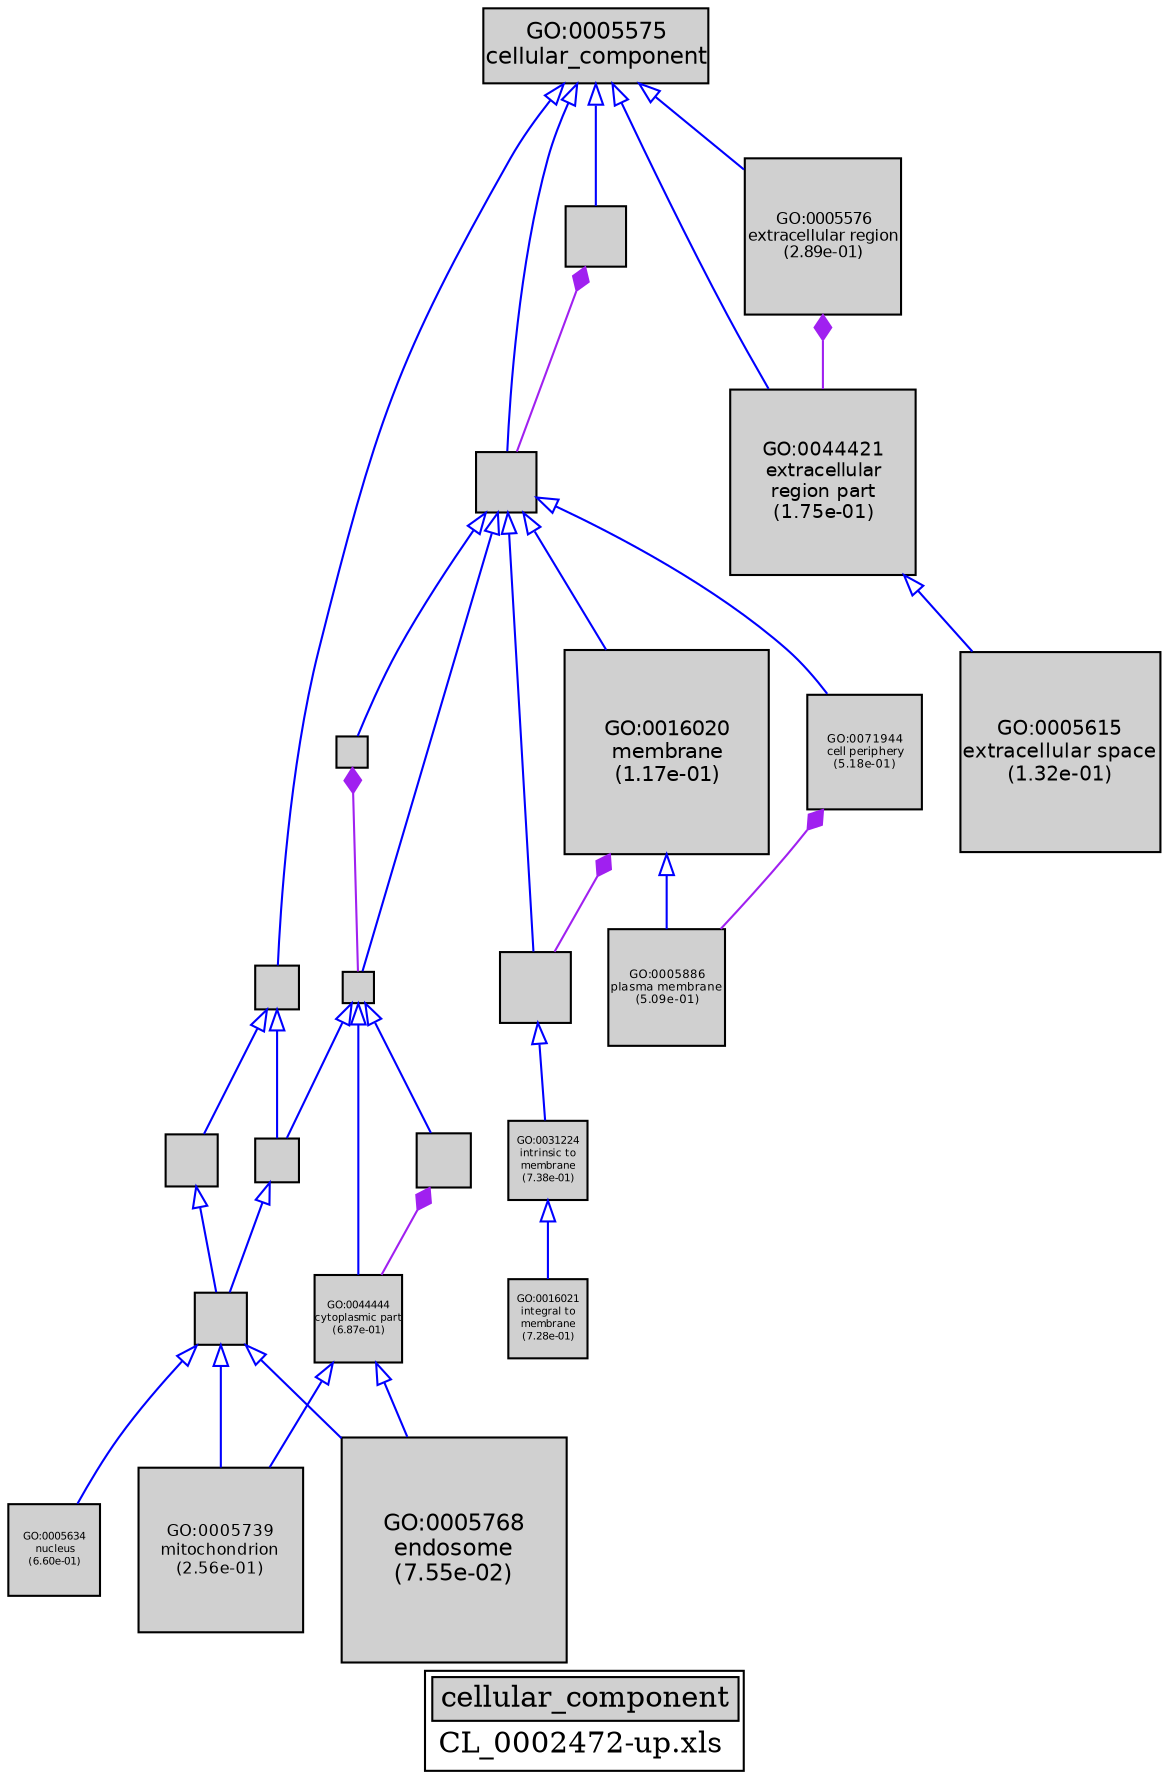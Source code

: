 digraph "cellular_component" {
graph [ bgcolor = "#FFFFFF", label = <<TABLE COLOR="black" BGCOLOR="white"><TR><TD COLSPAN="2" BGCOLOR="#D0D0D0"><FONT COLOR="black">cellular_component</FONT></TD></TR><TR><TD BORDER="0">CL_0002472-up.xls</TD></TR></TABLE>> ];
node [ fontname = "Helvetica" ];

subgraph "nodes" {

node [ style = "filled", fixedsize = "true", width = 1, shape = "box", fontsize = 9, fillcolor = "#D0D0D0", fontcolor = "black", color = "black" ];

"GO:0005739" [ URL = "#GO:0005739", label = <<TABLE BORDER="0"><TR><TD>GO:0005739<BR/>mitochondrion<BR/>(2.56e-01)</TD></TR></TABLE>>, width = 1.09190051944, shape = "box", fontsize = 7.86168373993, height = 1.09190051944 ];
"GO:0044421" [ URL = "#GO:0044421", label = <<TABLE BORDER="0"><TR><TD>GO:0044421<BR/>extracellular<BR/>region part<BR/>(1.75e-01)</TD></TR></TABLE>>, width = 1.23421897058, shape = "box", fontsize = 8.88637658815, height = 1.23421897058 ];
"GO:0005634" [ URL = "#GO:0005634", label = <<TABLE BORDER="0"><TR><TD>GO:0005634<BR/>nucleus<BR/>(6.60e-01)</TD></TR></TABLE>>, width = 0.608382645917, shape = "box", fontsize = 5.0, height = 0.608382645917 ];
"GO:0043227" [ URL = "#GO:0043227", label = "", width = 0.351735134708, shape = "box", height = 0.351735134708 ];
"GO:0005575" [ URL = "#GO:0005575", label = <<TABLE BORDER="0"><TR><TD>GO:0005575<BR/>cellular_component</TD></TR></TABLE>>, width = 1.5, shape = "box", fontsize = 10.8 ];
"GO:0016020" [ URL = "#GO:0016020", label = <<TABLE BORDER="0"><TR><TD>GO:0016020<BR/>membrane<BR/>(1.17e-01)</TD></TR></TABLE>>, width = 1.36640364444, shape = "box", fontsize = 9.83810623994, height = 1.36640364444 ];
"GO:0005768" [ URL = "#GO:0005768", label = <<TABLE BORDER="0"><TR><TD>GO:0005768<BR/>endosome<BR/>(7.55e-02)</TD></TR></TABLE>>, width = 1.5, shape = "box", fontsize = 10.8, height = 1.5 ];
"GO:0043231" [ URL = "#GO:0043231", label = "", width = 0.352776294366, shape = "box", height = 0.352776294366 ];
"GO:0043229" [ URL = "#GO:0043229", label = "", width = 0.28808581878, shape = "box", height = 0.28808581878 ];
"GO:0005737" [ URL = "#GO:0005737", label = "", width = 0.36495933058, shape = "box", height = 0.36495933058 ];
"GO:0005886" [ URL = "#GO:0005886", label = <<TABLE BORDER="0"><TR><TD>GO:0005886<BR/>plasma membrane<BR/>(5.09e-01)</TD></TR></TABLE>>, width = 0.771920053459, shape = "box", fontsize = 5.5578243849, height = 0.771920053459 ];
"GO:0071944" [ URL = "#GO:0071944", label = <<TABLE BORDER="0"><TR><TD>GO:0071944<BR/>cell periphery<BR/>(5.18e-01)</TD></TR></TABLE>>, width = 0.761342822862, shape = "box", fontsize = 5.48166832461, height = 0.761342822862 ];
"GO:0044444" [ URL = "#GO:0044444", label = <<TABLE BORDER="0"><TR><TD>GO:0044444<BR/>cytoplasmic part<BR/>(6.87e-01)</TD></TR></TABLE>>, width = 0.579342803736, shape = "box", fontsize = 5.0, height = 0.579342803736 ];
"GO:0005615" [ URL = "#GO:0005615", label = <<TABLE BORDER="0"><TR><TD>GO:0005615<BR/>extracellular space<BR/>(1.32e-01)</TD></TR></TABLE>>, width = 1.32827867738, shape = "box", fontsize = 9.5636064771, height = 1.32827867738 ];
"GO:0005622" [ URL = "#GO:0005622", label = "", width = 0.201458059647, shape = "box", height = 0.201458059647 ];
"GO:0044425" [ URL = "#GO:0044425", label = "", width = 0.467735138878, shape = "box", height = 0.467735138878 ];
"GO:0005576" [ URL = "#GO:0005576", label = <<TABLE BORDER="0"><TR><TD>GO:0005576<BR/>extracellular region<BR/>(2.89e-01)</TD></TR></TABLE>>, width = 1.04173796366, shape = "box", fontsize = 7.50051333837, height = 1.04173796366 ];
"GO:0043226" [ URL = "#GO:0043226", label = "", width = 0.286600418517, shape = "box", height = 0.286600418517 ];
"GO:0016021" [ URL = "#GO:0016021", label = <<TABLE BORDER="0"><TR><TD>GO:0016021<BR/>integral to<BR/>membrane<BR/>(7.28e-01)</TD></TR></TABLE>>, width = 0.534074093898, shape = "box", fontsize = 5.0, height = 0.534074093898 ];
"GO:0044424" [ URL = "#GO:0044424", label = "", width = 0.211685642064, shape = "box", height = 0.211685642064 ];
"GO:0031224" [ URL = "#GO:0031224", label = <<TABLE BORDER="0"><TR><TD>GO:0031224<BR/>intrinsic to<BR/>membrane<BR/>(7.38e-01)</TD></TR></TABLE>>, width = 0.522356807085, shape = "box", fontsize = 5.0, height = 0.522356807085 ];
"GO:0005623" [ URL = "#GO:0005623", label = "", width = 0.405043322259, shape = "box", height = 0.405043322259 ];
"GO:0044464" [ URL = "#GO:0044464", label = "", width = 0.405043322259, shape = "box", height = 0.405043322259 ];
}
subgraph "edges" {


edge [ dir = "back", weight = 1 ];
subgraph "regulates" {


edge [ color = "cyan", arrowtail = "none" ];
subgraph "positive" {


edge [ color = "green", arrowtail = "vee" ];
}
subgraph "negative" {


edge [ color = "red", arrowtail = "tee" ];
}
}
subgraph "part_of" {


edge [ color = "purple", arrowtail = "diamond", weight = 2.5 ];
"GO:0005622" -> "GO:0044424";
"GO:0016020" -> "GO:0044425";
"GO:0005576" -> "GO:0044421";
"GO:0005623" -> "GO:0044464";
"GO:0071944" -> "GO:0005886";
"GO:0005737" -> "GO:0044444";
}
subgraph "is_a" {


edge [ color = "blue", arrowtail = "empty", weight = 5.0 ];
"GO:0043226" -> "GO:0043227";
"GO:0044464" -> "GO:0016020";
"GO:0016020" -> "GO:0005886";
"GO:0005575" -> "GO:0005623";
"GO:0044424" -> "GO:0043229";
"GO:0044464" -> "GO:0044424";
"GO:0005575" -> "GO:0043226";
"GO:0005575" -> "GO:0044421";
"GO:0044464" -> "GO:0044425";
"GO:0031224" -> "GO:0016021";
"GO:0044464" -> "GO:0071944";
"GO:0043227" -> "GO:0043231";
"GO:0044444" -> "GO:0005739";
"GO:0043231" -> "GO:0005739";
"GO:0005575" -> "GO:0044464";
"GO:0043231" -> "GO:0005634";
"GO:0044421" -> "GO:0005615";
"GO:0005575" -> "GO:0005576";
"GO:0044424" -> "GO:0005737";
"GO:0043226" -> "GO:0043229";
"GO:0044425" -> "GO:0031224";
"GO:0043231" -> "GO:0005768";
"GO:0043229" -> "GO:0043231";
"GO:0044444" -> "GO:0005768";
"GO:0044424" -> "GO:0044444";
"GO:0044464" -> "GO:0005622";
}
}
}
